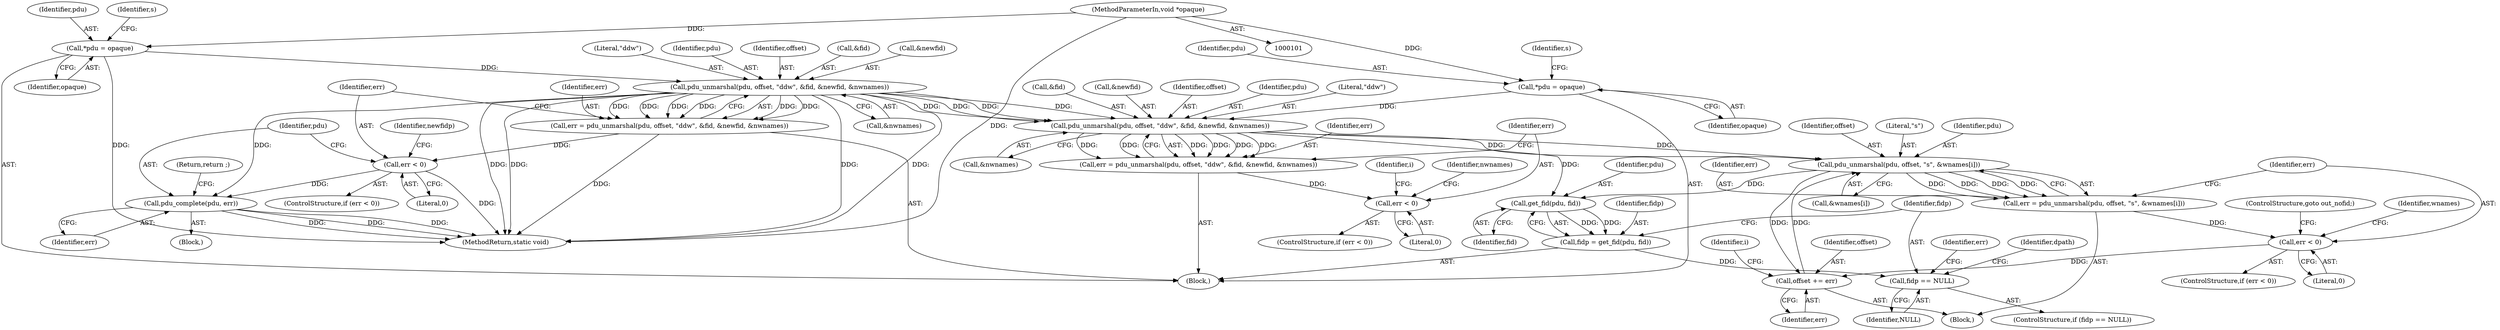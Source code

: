 digraph "0_qemu_56f101ecce0eafd09e2daf1c4eeb1377d6959261_0@pointer" {
"1000102" [label="(MethodParameterIn,void *opaque)"];
"1000110" [label="(Call,*pdu = opaque)"];
"1000121" [label="(Call,pdu_unmarshal(pdu, offset, \"ddw\", &fid, &newfid, &nwnames))"];
"1000119" [label="(Call,err = pdu_unmarshal(pdu, offset, \"ddw\", &fid, &newfid, &nwnames))"];
"1000132" [label="(Call,err < 0)"];
"1000136" [label="(Call,pdu_complete(pdu, err))"];
"1000157" [label="(Call,pdu_unmarshal(pdu, offset, \"ddw\", &fid, &newfid, &nwnames))"];
"1000155" [label="(Call,err = pdu_unmarshal(pdu, offset, \"ddw\", &fid, &newfid, &nwnames))"];
"1000168" [label="(Call,err < 0)"];
"1000184" [label="(Call,pdu_unmarshal(pdu, offset, \"s\", &wnames[i]))"];
"1000182" [label="(Call,err = pdu_unmarshal(pdu, offset, \"s\", &wnames[i]))"];
"1000193" [label="(Call,err < 0)"];
"1000211" [label="(Call,offset += err)"];
"1000227" [label="(Call,get_fid(pdu, fid))"];
"1000225" [label="(Call,fidp = get_fid(pdu, fid))"];
"1000231" [label="(Call,fidp == NULL)"];
"1000145" [label="(Call,*pdu = opaque)"];
"1000180" [label="(Identifier,i)"];
"1000157" [label="(Call,pdu_unmarshal(pdu, offset, \"ddw\", &fid, &newfid, &nwnames))"];
"1000169" [label="(Identifier,err)"];
"1000134" [label="(Literal,0)"];
"1000137" [label="(Identifier,pdu)"];
"1000160" [label="(Literal,\"ddw\")"];
"1000186" [label="(Identifier,offset)"];
"1000136" [label="(Call,pdu_complete(pdu, err))"];
"1000184" [label="(Call,pdu_unmarshal(pdu, offset, \"s\", &wnames[i]))"];
"1000232" [label="(Identifier,fidp)"];
"1000146" [label="(Identifier,pdu)"];
"1000167" [label="(ControlStructure,if (err < 0))"];
"1000217" [label="(Identifier,nwnames)"];
"1000227" [label="(Call,get_fid(pdu, fid))"];
"1000213" [label="(Identifier,err)"];
"1000228" [label="(Identifier,pdu)"];
"1000123" [label="(Identifier,offset)"];
"1000226" [label="(Identifier,fidp)"];
"1000125" [label="(Call,&fid)"];
"1000133" [label="(Identifier,err)"];
"1000145" [label="(Call,*pdu = opaque)"];
"1000165" [label="(Call,&nwnames)"];
"1000193" [label="(Call,err < 0)"];
"1000174" [label="(Identifier,i)"];
"1000229" [label="(Identifier,fid)"];
"1000161" [label="(Call,&fid)"];
"1000230" [label="(ControlStructure,if (fidp == NULL))"];
"1000132" [label="(Call,err < 0)"];
"1000120" [label="(Identifier,err)"];
"1000233" [label="(Identifier,NULL)"];
"1000127" [label="(Call,&newfid)"];
"1000111" [label="(Identifier,pdu)"];
"1000115" [label="(Identifier,s)"];
"1000188" [label="(Call,&wnames[i])"];
"1000181" [label="(Block,)"];
"1000212" [label="(Identifier,offset)"];
"1000225" [label="(Call,fidp = get_fid(pdu, fid))"];
"1000142" [label="(Identifier,newfidp)"];
"1000124" [label="(Literal,\"ddw\")"];
"1000187" [label="(Literal,\"s\")"];
"1000131" [label="(ControlStructure,if (err < 0))"];
"1000195" [label="(Literal,0)"];
"1000163" [label="(Call,&newfid)"];
"1000231" [label="(Call,fidp == NULL)"];
"1000103" [label="(Block,)"];
"1000112" [label="(Identifier,opaque)"];
"1000159" [label="(Identifier,offset)"];
"1000147" [label="(Identifier,opaque)"];
"1000110" [label="(Call,*pdu = opaque)"];
"1000156" [label="(Identifier,err)"];
"1000185" [label="(Identifier,pdu)"];
"1000194" [label="(Identifier,err)"];
"1000170" [label="(Literal,0)"];
"1000192" [label="(ControlStructure,if (err < 0))"];
"1000150" [label="(Identifier,s)"];
"1000158" [label="(Identifier,pdu)"];
"1000236" [label="(Identifier,err)"];
"1000197" [label="(ControlStructure,goto out_nofid;)"];
"1000242" [label="(Identifier,dpath)"];
"1000135" [label="(Block,)"];
"1000139" [label="(Return,return ;)"];
"1000182" [label="(Call,err = pdu_unmarshal(pdu, offset, \"s\", &wnames[i]))"];
"1000121" [label="(Call,pdu_unmarshal(pdu, offset, \"ddw\", &fid, &newfid, &nwnames))"];
"1000119" [label="(Call,err = pdu_unmarshal(pdu, offset, \"ddw\", &fid, &newfid, &nwnames))"];
"1000168" [label="(Call,err < 0)"];
"1000129" [label="(Call,&nwnames)"];
"1000183" [label="(Identifier,err)"];
"1000155" [label="(Call,err = pdu_unmarshal(pdu, offset, \"ddw\", &fid, &newfid, &nwnames))"];
"1000202" [label="(Identifier,wnames)"];
"1000122" [label="(Identifier,pdu)"];
"1000138" [label="(Identifier,err)"];
"1000211" [label="(Call,offset += err)"];
"1000102" [label="(MethodParameterIn,void *opaque)"];
"1000258" [label="(MethodReturn,static void)"];
"1000102" -> "1000101"  [label="AST: "];
"1000102" -> "1000258"  [label="DDG: "];
"1000102" -> "1000110"  [label="DDG: "];
"1000102" -> "1000145"  [label="DDG: "];
"1000110" -> "1000103"  [label="AST: "];
"1000110" -> "1000112"  [label="CFG: "];
"1000111" -> "1000110"  [label="AST: "];
"1000112" -> "1000110"  [label="AST: "];
"1000115" -> "1000110"  [label="CFG: "];
"1000110" -> "1000258"  [label="DDG: "];
"1000110" -> "1000121"  [label="DDG: "];
"1000121" -> "1000119"  [label="AST: "];
"1000121" -> "1000129"  [label="CFG: "];
"1000122" -> "1000121"  [label="AST: "];
"1000123" -> "1000121"  [label="AST: "];
"1000124" -> "1000121"  [label="AST: "];
"1000125" -> "1000121"  [label="AST: "];
"1000127" -> "1000121"  [label="AST: "];
"1000129" -> "1000121"  [label="AST: "];
"1000119" -> "1000121"  [label="CFG: "];
"1000121" -> "1000258"  [label="DDG: "];
"1000121" -> "1000258"  [label="DDG: "];
"1000121" -> "1000258"  [label="DDG: "];
"1000121" -> "1000258"  [label="DDG: "];
"1000121" -> "1000119"  [label="DDG: "];
"1000121" -> "1000119"  [label="DDG: "];
"1000121" -> "1000119"  [label="DDG: "];
"1000121" -> "1000119"  [label="DDG: "];
"1000121" -> "1000119"  [label="DDG: "];
"1000121" -> "1000119"  [label="DDG: "];
"1000121" -> "1000136"  [label="DDG: "];
"1000121" -> "1000157"  [label="DDG: "];
"1000121" -> "1000157"  [label="DDG: "];
"1000121" -> "1000157"  [label="DDG: "];
"1000121" -> "1000157"  [label="DDG: "];
"1000119" -> "1000103"  [label="AST: "];
"1000120" -> "1000119"  [label="AST: "];
"1000133" -> "1000119"  [label="CFG: "];
"1000119" -> "1000258"  [label="DDG: "];
"1000119" -> "1000132"  [label="DDG: "];
"1000132" -> "1000131"  [label="AST: "];
"1000132" -> "1000134"  [label="CFG: "];
"1000133" -> "1000132"  [label="AST: "];
"1000134" -> "1000132"  [label="AST: "];
"1000137" -> "1000132"  [label="CFG: "];
"1000142" -> "1000132"  [label="CFG: "];
"1000132" -> "1000258"  [label="DDG: "];
"1000132" -> "1000136"  [label="DDG: "];
"1000136" -> "1000135"  [label="AST: "];
"1000136" -> "1000138"  [label="CFG: "];
"1000137" -> "1000136"  [label="AST: "];
"1000138" -> "1000136"  [label="AST: "];
"1000139" -> "1000136"  [label="CFG: "];
"1000136" -> "1000258"  [label="DDG: "];
"1000136" -> "1000258"  [label="DDG: "];
"1000136" -> "1000258"  [label="DDG: "];
"1000157" -> "1000155"  [label="AST: "];
"1000157" -> "1000165"  [label="CFG: "];
"1000158" -> "1000157"  [label="AST: "];
"1000159" -> "1000157"  [label="AST: "];
"1000160" -> "1000157"  [label="AST: "];
"1000161" -> "1000157"  [label="AST: "];
"1000163" -> "1000157"  [label="AST: "];
"1000165" -> "1000157"  [label="AST: "];
"1000155" -> "1000157"  [label="CFG: "];
"1000157" -> "1000155"  [label="DDG: "];
"1000157" -> "1000155"  [label="DDG: "];
"1000157" -> "1000155"  [label="DDG: "];
"1000157" -> "1000155"  [label="DDG: "];
"1000157" -> "1000155"  [label="DDG: "];
"1000157" -> "1000155"  [label="DDG: "];
"1000145" -> "1000157"  [label="DDG: "];
"1000157" -> "1000184"  [label="DDG: "];
"1000157" -> "1000184"  [label="DDG: "];
"1000157" -> "1000227"  [label="DDG: "];
"1000155" -> "1000103"  [label="AST: "];
"1000156" -> "1000155"  [label="AST: "];
"1000169" -> "1000155"  [label="CFG: "];
"1000155" -> "1000168"  [label="DDG: "];
"1000168" -> "1000167"  [label="AST: "];
"1000168" -> "1000170"  [label="CFG: "];
"1000169" -> "1000168"  [label="AST: "];
"1000170" -> "1000168"  [label="AST: "];
"1000174" -> "1000168"  [label="CFG: "];
"1000217" -> "1000168"  [label="CFG: "];
"1000184" -> "1000182"  [label="AST: "];
"1000184" -> "1000188"  [label="CFG: "];
"1000185" -> "1000184"  [label="AST: "];
"1000186" -> "1000184"  [label="AST: "];
"1000187" -> "1000184"  [label="AST: "];
"1000188" -> "1000184"  [label="AST: "];
"1000182" -> "1000184"  [label="CFG: "];
"1000184" -> "1000182"  [label="DDG: "];
"1000184" -> "1000182"  [label="DDG: "];
"1000184" -> "1000182"  [label="DDG: "];
"1000184" -> "1000182"  [label="DDG: "];
"1000211" -> "1000184"  [label="DDG: "];
"1000184" -> "1000211"  [label="DDG: "];
"1000184" -> "1000227"  [label="DDG: "];
"1000182" -> "1000181"  [label="AST: "];
"1000183" -> "1000182"  [label="AST: "];
"1000194" -> "1000182"  [label="CFG: "];
"1000182" -> "1000193"  [label="DDG: "];
"1000193" -> "1000192"  [label="AST: "];
"1000193" -> "1000195"  [label="CFG: "];
"1000194" -> "1000193"  [label="AST: "];
"1000195" -> "1000193"  [label="AST: "];
"1000197" -> "1000193"  [label="CFG: "];
"1000202" -> "1000193"  [label="CFG: "];
"1000193" -> "1000211"  [label="DDG: "];
"1000211" -> "1000181"  [label="AST: "];
"1000211" -> "1000213"  [label="CFG: "];
"1000212" -> "1000211"  [label="AST: "];
"1000213" -> "1000211"  [label="AST: "];
"1000180" -> "1000211"  [label="CFG: "];
"1000227" -> "1000225"  [label="AST: "];
"1000227" -> "1000229"  [label="CFG: "];
"1000228" -> "1000227"  [label="AST: "];
"1000229" -> "1000227"  [label="AST: "];
"1000225" -> "1000227"  [label="CFG: "];
"1000227" -> "1000225"  [label="DDG: "];
"1000227" -> "1000225"  [label="DDG: "];
"1000225" -> "1000103"  [label="AST: "];
"1000226" -> "1000225"  [label="AST: "];
"1000232" -> "1000225"  [label="CFG: "];
"1000225" -> "1000231"  [label="DDG: "];
"1000231" -> "1000230"  [label="AST: "];
"1000231" -> "1000233"  [label="CFG: "];
"1000232" -> "1000231"  [label="AST: "];
"1000233" -> "1000231"  [label="AST: "];
"1000236" -> "1000231"  [label="CFG: "];
"1000242" -> "1000231"  [label="CFG: "];
"1000145" -> "1000103"  [label="AST: "];
"1000145" -> "1000147"  [label="CFG: "];
"1000146" -> "1000145"  [label="AST: "];
"1000147" -> "1000145"  [label="AST: "];
"1000150" -> "1000145"  [label="CFG: "];
}

